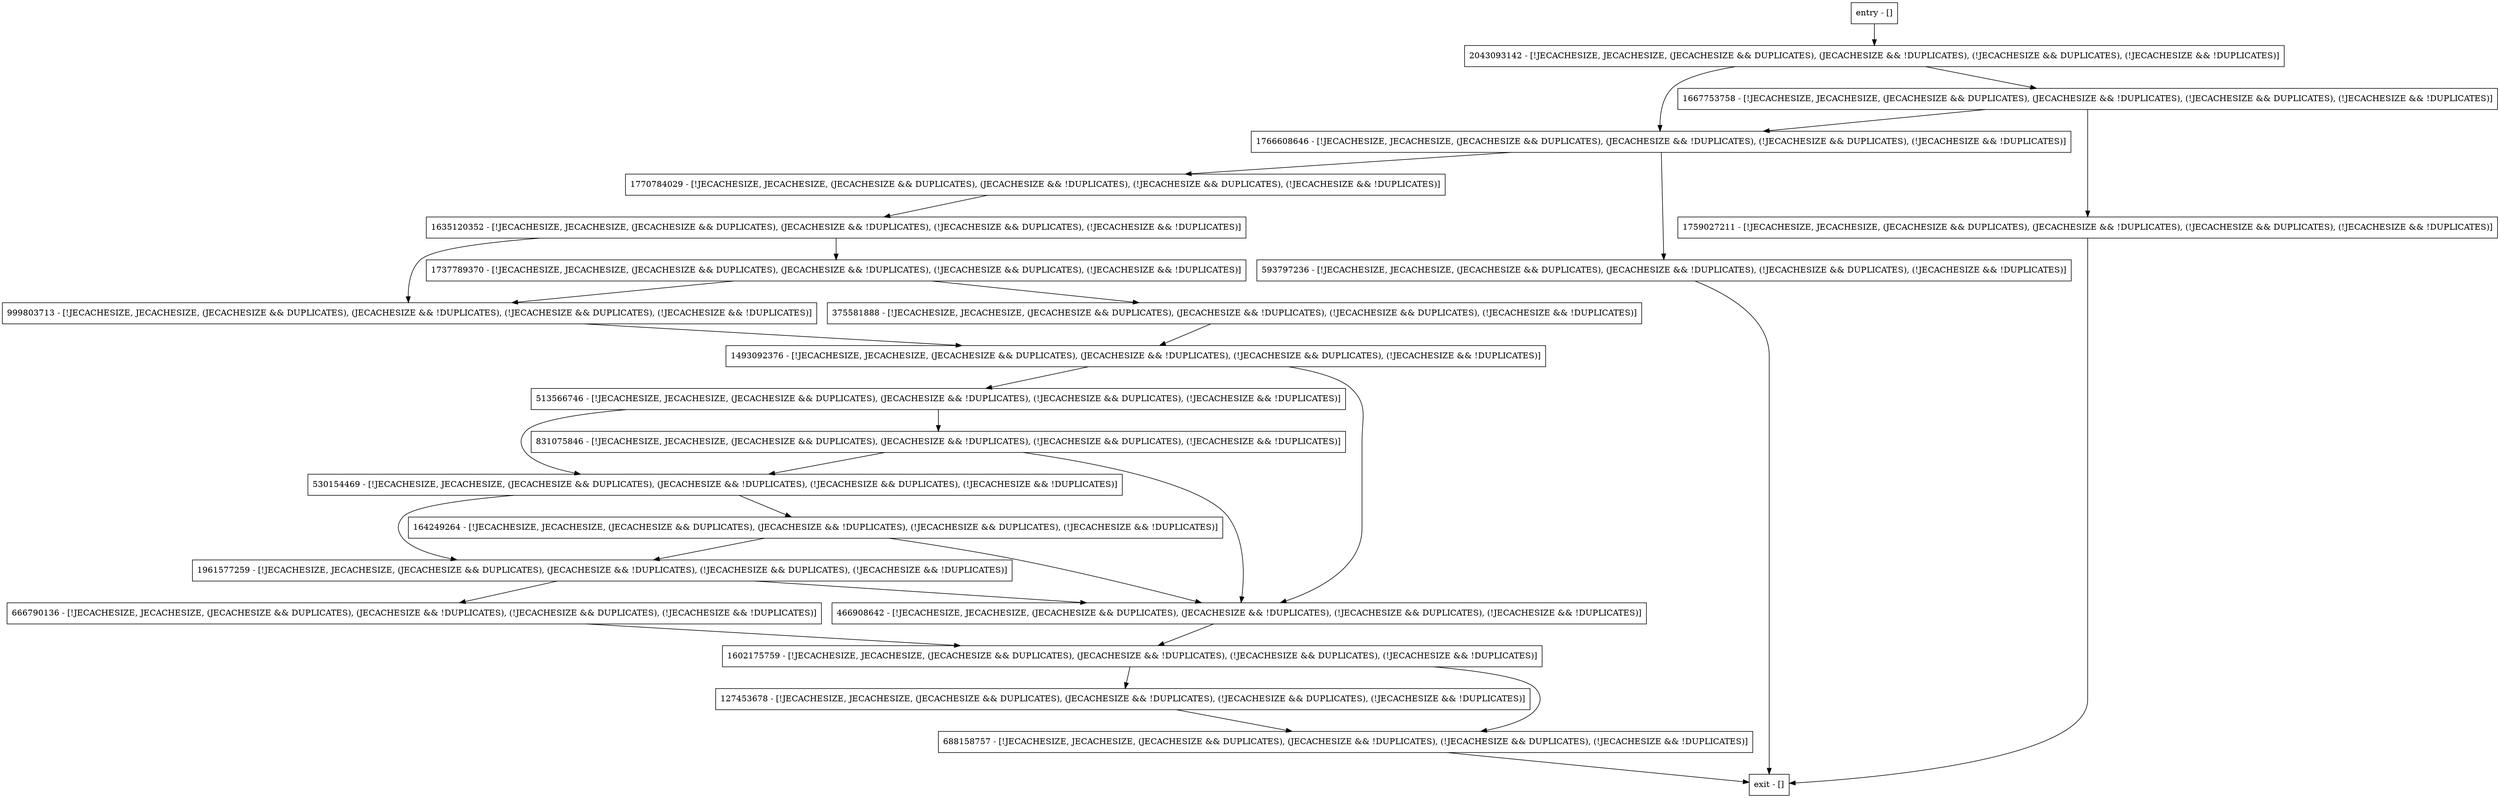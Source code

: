digraph init {
node [shape=record];
1759027211 [label="1759027211 - [!JECACHESIZE, JECACHESIZE, (JECACHESIZE && DUPLICATES), (JECACHESIZE && !DUPLICATES), (!JECACHESIZE && DUPLICATES), (!JECACHESIZE && !DUPLICATES)]"];
1737789370 [label="1737789370 - [!JECACHESIZE, JECACHESIZE, (JECACHESIZE && DUPLICATES), (JECACHESIZE && !DUPLICATES), (!JECACHESIZE && DUPLICATES), (!JECACHESIZE && !DUPLICATES)]"];
2043093142 [label="2043093142 - [!JECACHESIZE, JECACHESIZE, (JECACHESIZE && DUPLICATES), (JECACHESIZE && !DUPLICATES), (!JECACHESIZE && DUPLICATES), (!JECACHESIZE && !DUPLICATES)]"];
1961577259 [label="1961577259 - [!JECACHESIZE, JECACHESIZE, (JECACHESIZE && DUPLICATES), (JECACHESIZE && !DUPLICATES), (!JECACHESIZE && DUPLICATES), (!JECACHESIZE && !DUPLICATES)]"];
530154469 [label="530154469 - [!JECACHESIZE, JECACHESIZE, (JECACHESIZE && DUPLICATES), (JECACHESIZE && !DUPLICATES), (!JECACHESIZE && DUPLICATES), (!JECACHESIZE && !DUPLICATES)]"];
688158757 [label="688158757 - [!JECACHESIZE, JECACHESIZE, (JECACHESIZE && DUPLICATES), (JECACHESIZE && !DUPLICATES), (!JECACHESIZE && DUPLICATES), (!JECACHESIZE && !DUPLICATES)]"];
593797236 [label="593797236 - [!JECACHESIZE, JECACHESIZE, (JECACHESIZE && DUPLICATES), (JECACHESIZE && !DUPLICATES), (!JECACHESIZE && DUPLICATES), (!JECACHESIZE && !DUPLICATES)]"];
831075846 [label="831075846 - [!JECACHESIZE, JECACHESIZE, (JECACHESIZE && DUPLICATES), (JECACHESIZE && !DUPLICATES), (!JECACHESIZE && DUPLICATES), (!JECACHESIZE && !DUPLICATES)]"];
164249264 [label="164249264 - [!JECACHESIZE, JECACHESIZE, (JECACHESIZE && DUPLICATES), (JECACHESIZE && !DUPLICATES), (!JECACHESIZE && DUPLICATES), (!JECACHESIZE && !DUPLICATES)]"];
666790136 [label="666790136 - [!JECACHESIZE, JECACHESIZE, (JECACHESIZE && DUPLICATES), (JECACHESIZE && !DUPLICATES), (!JECACHESIZE && DUPLICATES), (!JECACHESIZE && !DUPLICATES)]"];
1635120352 [label="1635120352 - [!JECACHESIZE, JECACHESIZE, (JECACHESIZE && DUPLICATES), (JECACHESIZE && !DUPLICATES), (!JECACHESIZE && DUPLICATES), (!JECACHESIZE && !DUPLICATES)]"];
entry [label="entry - []"];
exit [label="exit - []"];
375581888 [label="375581888 - [!JECACHESIZE, JECACHESIZE, (JECACHESIZE && DUPLICATES), (JECACHESIZE && !DUPLICATES), (!JECACHESIZE && DUPLICATES), (!JECACHESIZE && !DUPLICATES)]"];
127453678 [label="127453678 - [!JECACHESIZE, JECACHESIZE, (JECACHESIZE && DUPLICATES), (JECACHESIZE && !DUPLICATES), (!JECACHESIZE && DUPLICATES), (!JECACHESIZE && !DUPLICATES)]"];
1770784029 [label="1770784029 - [!JECACHESIZE, JECACHESIZE, (JECACHESIZE && DUPLICATES), (JECACHESIZE && !DUPLICATES), (!JECACHESIZE && DUPLICATES), (!JECACHESIZE && !DUPLICATES)]"];
1766608646 [label="1766608646 - [!JECACHESIZE, JECACHESIZE, (JECACHESIZE && DUPLICATES), (JECACHESIZE && !DUPLICATES), (!JECACHESIZE && DUPLICATES), (!JECACHESIZE && !DUPLICATES)]"];
1602175759 [label="1602175759 - [!JECACHESIZE, JECACHESIZE, (JECACHESIZE && DUPLICATES), (JECACHESIZE && !DUPLICATES), (!JECACHESIZE && DUPLICATES), (!JECACHESIZE && !DUPLICATES)]"];
999803713 [label="999803713 - [!JECACHESIZE, JECACHESIZE, (JECACHESIZE && DUPLICATES), (JECACHESIZE && !DUPLICATES), (!JECACHESIZE && DUPLICATES), (!JECACHESIZE && !DUPLICATES)]"];
1667753758 [label="1667753758 - [!JECACHESIZE, JECACHESIZE, (JECACHESIZE && DUPLICATES), (JECACHESIZE && !DUPLICATES), (!JECACHESIZE && DUPLICATES), (!JECACHESIZE && !DUPLICATES)]"];
466908642 [label="466908642 - [!JECACHESIZE, JECACHESIZE, (JECACHESIZE && DUPLICATES), (JECACHESIZE && !DUPLICATES), (!JECACHESIZE && DUPLICATES), (!JECACHESIZE && !DUPLICATES)]"];
513566746 [label="513566746 - [!JECACHESIZE, JECACHESIZE, (JECACHESIZE && DUPLICATES), (JECACHESIZE && !DUPLICATES), (!JECACHESIZE && DUPLICATES), (!JECACHESIZE && !DUPLICATES)]"];
1493092376 [label="1493092376 - [!JECACHESIZE, JECACHESIZE, (JECACHESIZE && DUPLICATES), (JECACHESIZE && !DUPLICATES), (!JECACHESIZE && DUPLICATES), (!JECACHESIZE && !DUPLICATES)]"];
entry;
exit;
1759027211 -> exit;
1737789370 -> 375581888;
1737789370 -> 999803713;
2043093142 -> 1766608646;
2043093142 -> 1667753758;
1961577259 -> 466908642;
1961577259 -> 666790136;
530154469 -> 1961577259;
530154469 -> 164249264;
688158757 -> exit;
593797236 -> exit;
831075846 -> 530154469;
831075846 -> 466908642;
164249264 -> 1961577259;
164249264 -> 466908642;
666790136 -> 1602175759;
1635120352 -> 1737789370;
1635120352 -> 999803713;
entry -> 2043093142;
375581888 -> 1493092376;
127453678 -> 688158757;
1770784029 -> 1635120352;
1766608646 -> 1770784029;
1766608646 -> 593797236;
1602175759 -> 127453678;
1602175759 -> 688158757;
999803713 -> 1493092376;
1667753758 -> 1759027211;
1667753758 -> 1766608646;
466908642 -> 1602175759;
513566746 -> 530154469;
513566746 -> 831075846;
1493092376 -> 466908642;
1493092376 -> 513566746;
}
